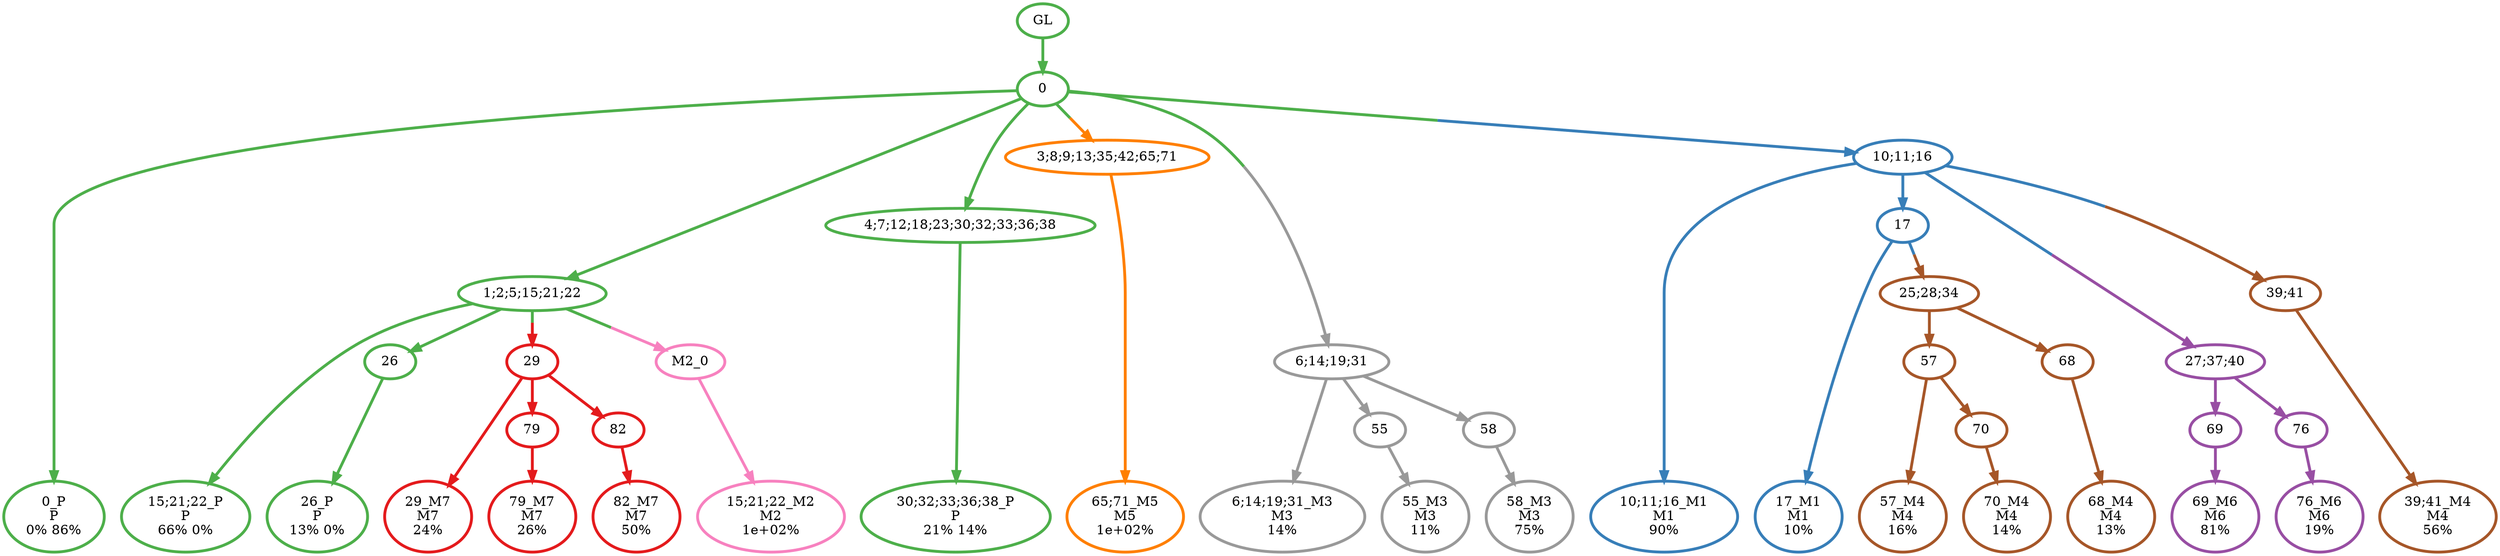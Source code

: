 digraph T {
	{
		rank=same
		40 [penwidth=3,colorscheme=set19,color=3,label="0_P\nP\n0% 86%"]
		38 [penwidth=3,colorscheme=set19,color=3,label="15;21;22_P\nP\n66% 0%"]
		36 [penwidth=3,colorscheme=set19,color=3,label="26_P\nP\n13% 0%"]
		34 [penwidth=3,colorscheme=set19,color=3,label="30;32;33;36;38_P\nP\n21% 14%"]
		33 [penwidth=3,colorscheme=set19,color=2,label="10;11;16_M1\nM1\n90%"]
		31 [penwidth=3,colorscheme=set19,color=2,label="17_M1\nM1\n10%"]
		30 [penwidth=3,colorscheme=set19,color=8,label="15;21;22_M2\nM2\n1e+02%"]
		29 [penwidth=3,colorscheme=set19,color=9,label="6;14;19;31_M3\nM3\n14%"]
		27 [penwidth=3,colorscheme=set19,color=9,label="55_M3\nM3\n11%"]
		25 [penwidth=3,colorscheme=set19,color=9,label="58_M3\nM3\n75%"]
		23 [penwidth=3,colorscheme=set19,color=7,label="57_M4\nM4\n16%"]
		21 [penwidth=3,colorscheme=set19,color=7,label="70_M4\nM4\n14%"]
		19 [penwidth=3,colorscheme=set19,color=7,label="68_M4\nM4\n13%"]
		18 [penwidth=3,colorscheme=set19,color=7,label="39;41_M4\nM4\n56%"]
		17 [penwidth=3,colorscheme=set19,color=5,label="65;71_M5\nM5\n1e+02%"]
		15 [penwidth=3,colorscheme=set19,color=4,label="69_M6\nM6\n81%"]
		13 [penwidth=3,colorscheme=set19,color=4,label="76_M6\nM6\n19%"]
		12 [penwidth=3,colorscheme=set19,color=1,label="29_M7\nM7\n24%"]
		10 [penwidth=3,colorscheme=set19,color=1,label="79_M7\nM7\n26%"]
		8 [penwidth=3,colorscheme=set19,color=1,label="82_M7\nM7\n50%"]
	}
	42 [penwidth=3,colorscheme=set19,color=3,label="GL"]
	41 [penwidth=3,colorscheme=set19,color=3,label="0"]
	39 [penwidth=3,colorscheme=set19,color=3,label="1;2;5;15;21;22"]
	37 [penwidth=3,colorscheme=set19,color=3,label="26"]
	35 [penwidth=3,colorscheme=set19,color=3,label="4;7;12;18;23;30;32;33;36;38"]
	32 [penwidth=3,colorscheme=set19,color=2,label="17"]
	28 [penwidth=3,colorscheme=set19,color=9,label="55"]
	26 [penwidth=3,colorscheme=set19,color=9,label="58"]
	24 [penwidth=3,colorscheme=set19,color=7,label="57"]
	22 [penwidth=3,colorscheme=set19,color=7,label="70"]
	20 [penwidth=3,colorscheme=set19,color=7,label="68"]
	16 [penwidth=3,colorscheme=set19,color=4,label="69"]
	14 [penwidth=3,colorscheme=set19,color=4,label="76"]
	11 [penwidth=3,colorscheme=set19,color=1,label="79"]
	9 [penwidth=3,colorscheme=set19,color=1,label="82"]
	7 [penwidth=3,colorscheme=set19,color=4,label="27;37;40"]
	6 [penwidth=3,colorscheme=set19,color=7,label="25;28;34"]
	5 [penwidth=3,colorscheme=set19,color=7,label="39;41"]
	4 [penwidth=3,colorscheme=set19,color=1,label="29"]
	3 [penwidth=3,colorscheme=set19,color=5,label="3;8;9;13;35;42;65;71"]
	2 [penwidth=3,colorscheme=set19,color=9,label="6;14;19;31"]
	1 [penwidth=3,colorscheme=set19,color=8,label="M2_0"]
	0 [penwidth=3,colorscheme=set19,color=2,label="10;11;16"]
	42 -> 41 [penwidth=3,colorscheme=set19,color=3]
	41 -> 40 [penwidth=3,colorscheme=set19,color=3]
	41 -> 35 [penwidth=3,colorscheme=set19,color=3]
	41 -> 39 [penwidth=3,colorscheme=set19,color=3]
	41 -> 3 [penwidth=3,colorscheme=set19,color="3;0.5:5"]
	41 -> 2 [penwidth=3,colorscheme=set19,color="3;0.5:9"]
	41 -> 0 [penwidth=3,colorscheme=set19,color="3;0.5:2"]
	39 -> 38 [penwidth=3,colorscheme=set19,color=3]
	39 -> 37 [penwidth=3,colorscheme=set19,color=3]
	39 -> 1 [penwidth=3,colorscheme=set19,color="3;0.5:8"]
	39 -> 4 [penwidth=3,colorscheme=set19,color="3;0.5:1"]
	37 -> 36 [penwidth=3,colorscheme=set19,color=3]
	35 -> 34 [penwidth=3,colorscheme=set19,color=3]
	32 -> 31 [penwidth=3,colorscheme=set19,color=2]
	32 -> 6 [penwidth=3,colorscheme=set19,color="2;0.5:7"]
	28 -> 27 [penwidth=3,colorscheme=set19,color=9]
	26 -> 25 [penwidth=3,colorscheme=set19,color=9]
	24 -> 23 [penwidth=3,colorscheme=set19,color=7]
	24 -> 22 [penwidth=3,colorscheme=set19,color=7]
	22 -> 21 [penwidth=3,colorscheme=set19,color=7]
	20 -> 19 [penwidth=3,colorscheme=set19,color=7]
	16 -> 15 [penwidth=3,colorscheme=set19,color=4]
	14 -> 13 [penwidth=3,colorscheme=set19,color=4]
	11 -> 10 [penwidth=3,colorscheme=set19,color=1]
	9 -> 8 [penwidth=3,colorscheme=set19,color=1]
	7 -> 16 [penwidth=3,colorscheme=set19,color=4]
	7 -> 14 [penwidth=3,colorscheme=set19,color=4]
	6 -> 24 [penwidth=3,colorscheme=set19,color=7]
	6 -> 20 [penwidth=3,colorscheme=set19,color=7]
	5 -> 18 [penwidth=3,colorscheme=set19,color=7]
	4 -> 12 [penwidth=3,colorscheme=set19,color=1]
	4 -> 11 [penwidth=3,colorscheme=set19,color=1]
	4 -> 9 [penwidth=3,colorscheme=set19,color=1]
	3 -> 17 [penwidth=3,colorscheme=set19,color=5]
	2 -> 29 [penwidth=3,colorscheme=set19,color=9]
	2 -> 28 [penwidth=3,colorscheme=set19,color=9]
	2 -> 26 [penwidth=3,colorscheme=set19,color=9]
	1 -> 30 [penwidth=3,colorscheme=set19,color=8]
	0 -> 33 [penwidth=3,colorscheme=set19,color=2]
	0 -> 32 [penwidth=3,colorscheme=set19,color=2]
	0 -> 7 [penwidth=3,colorscheme=set19,color="2;0.5:4"]
	0 -> 5 [penwidth=3,colorscheme=set19,color="2;0.5:7"]
}
